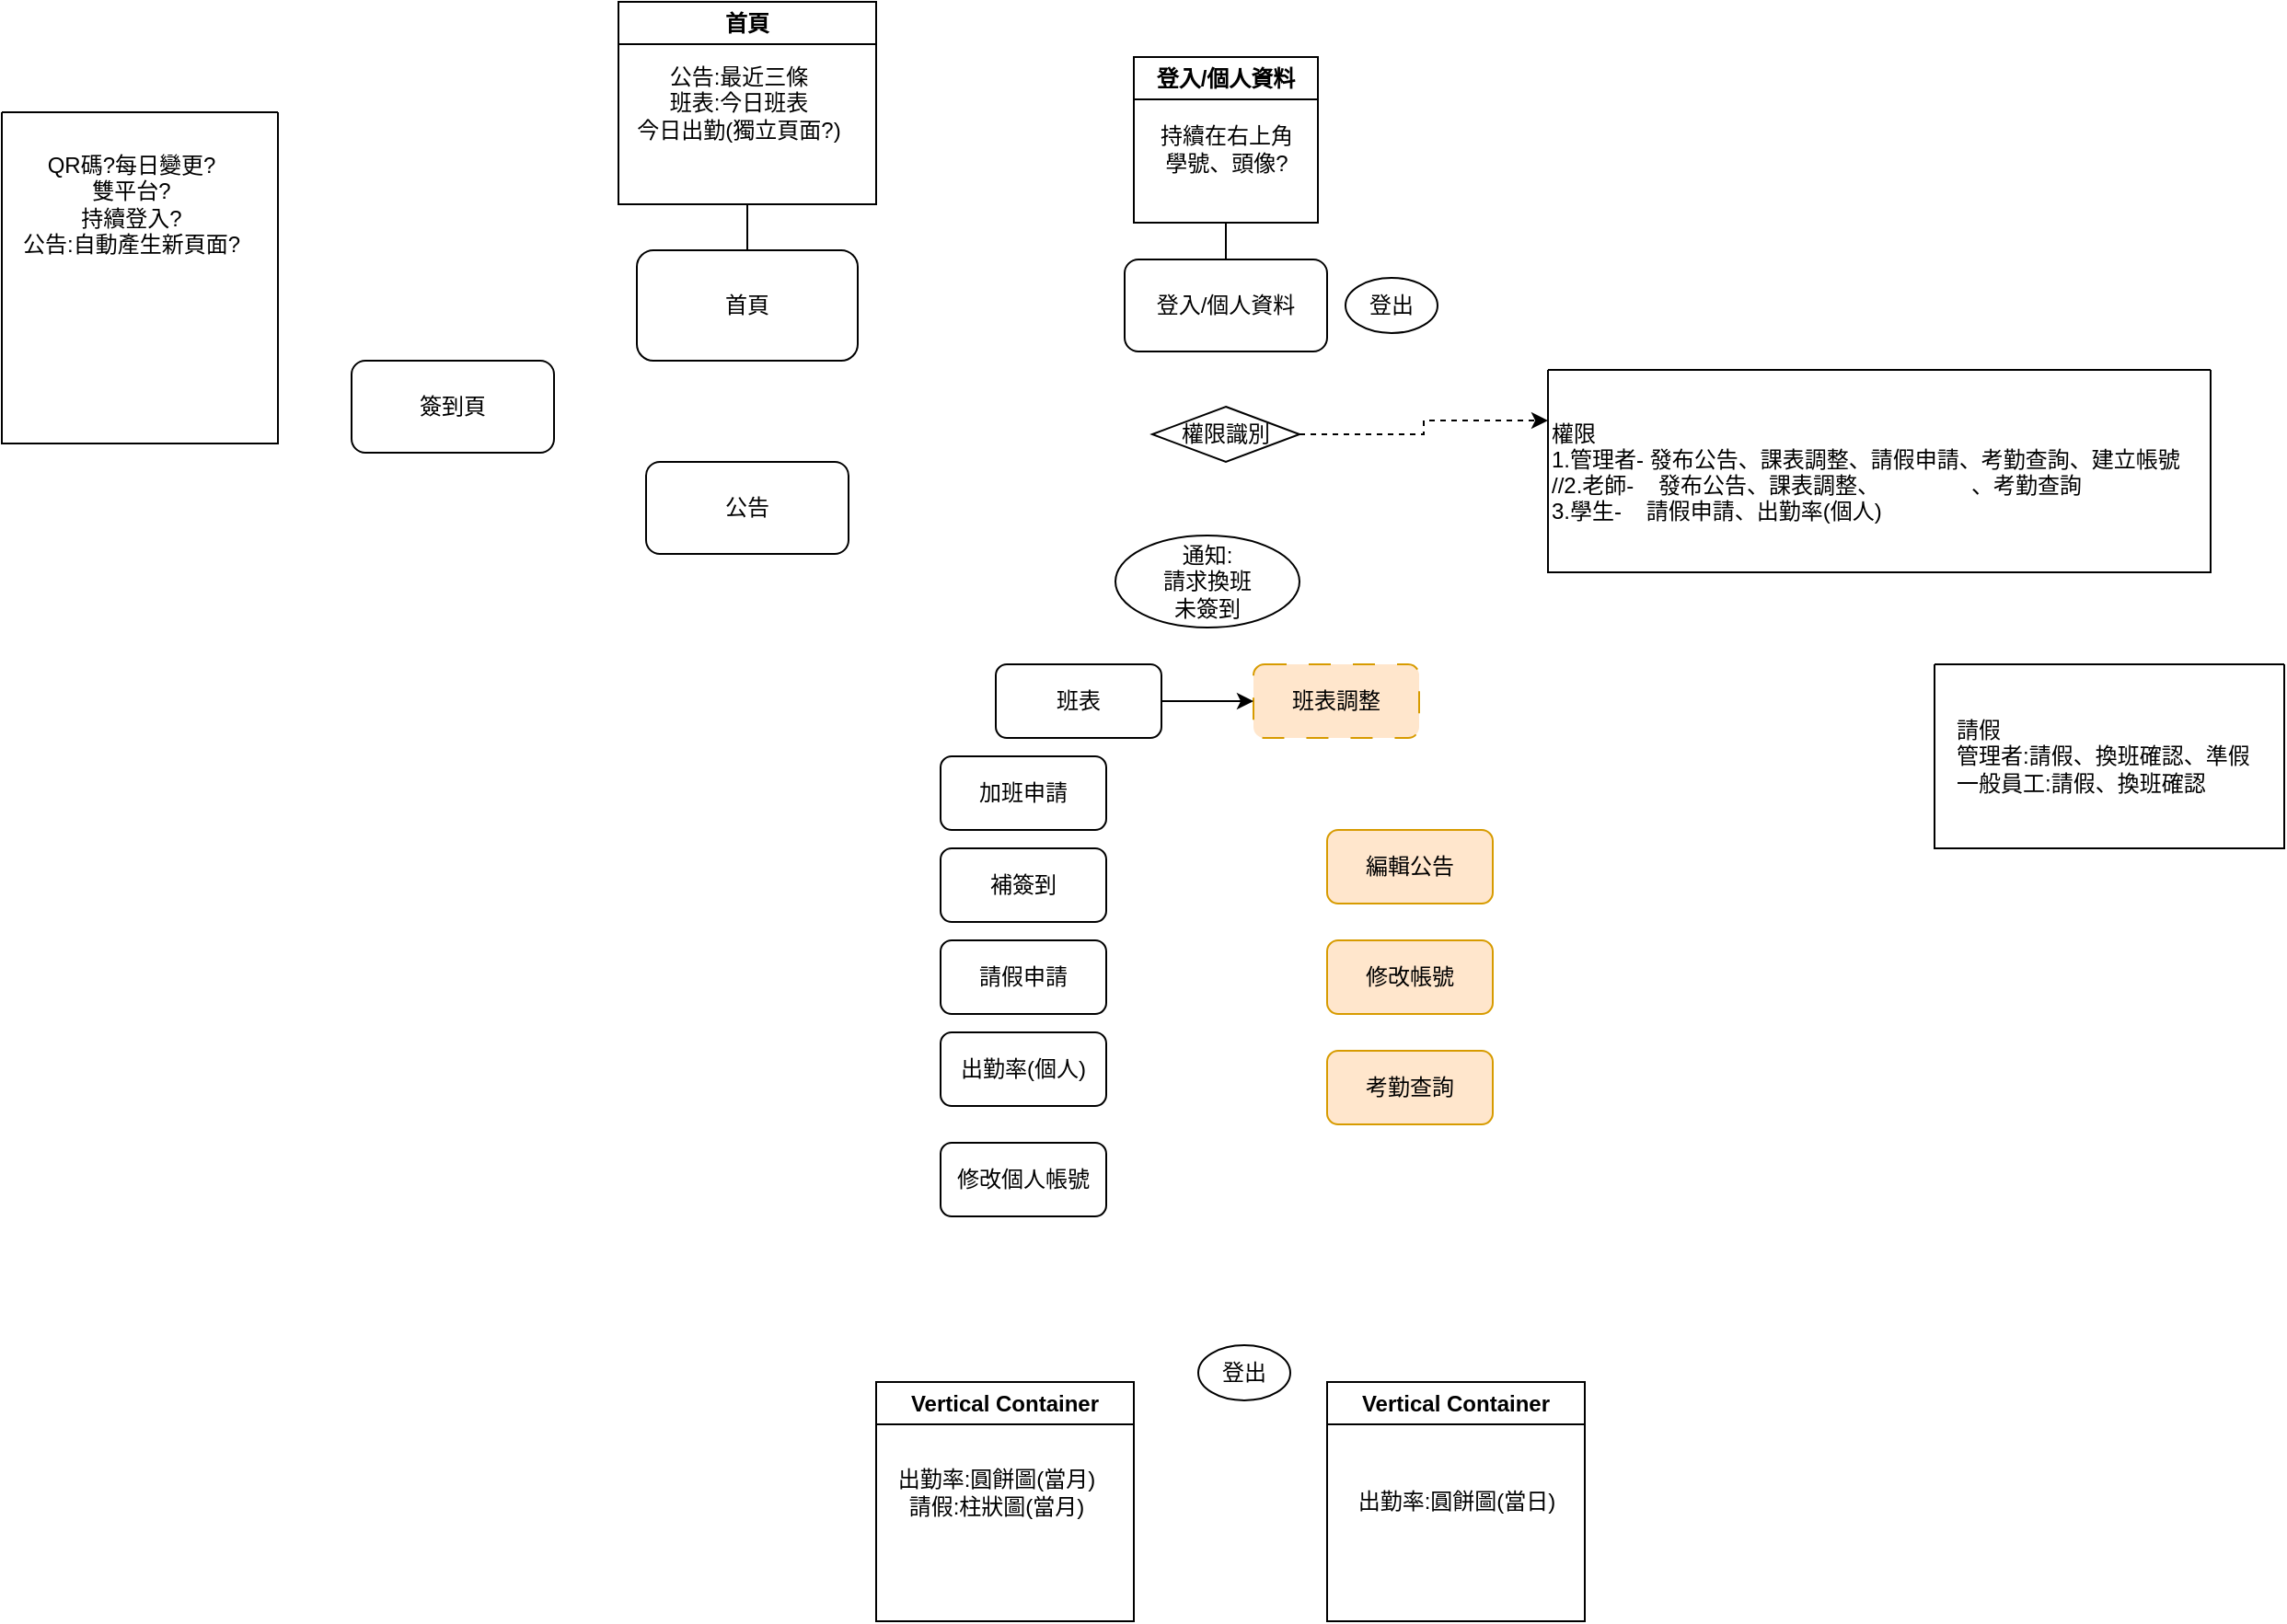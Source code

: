 <mxfile version="27.1.3">
  <diagram name="第 1 页" id="KcsCPuVRccA3-YZ6nfQP">
    <mxGraphModel dx="864" dy="1086" grid="1" gridSize="10" guides="1" tooltips="1" connect="1" arrows="0" fold="1" page="0" pageScale="1" pageWidth="827" pageHeight="1169" background="none" math="0" shadow="0">
      <root>
        <mxCell id="0" />
        <mxCell id="1" parent="0" />
        <mxCell id="JKeBqNWXjQjxaJ3em_yk-1" value="首頁" style="rounded=1;whiteSpace=wrap;html=1;" parent="1" vertex="1">
          <mxGeometry x="325" y="5" width="120" height="60" as="geometry" />
        </mxCell>
        <mxCell id="JKeBqNWXjQjxaJ3em_yk-2" value="簽到頁" style="rounded=1;whiteSpace=wrap;html=1;" parent="1" vertex="1">
          <mxGeometry x="170" y="65" width="110" height="50" as="geometry" />
        </mxCell>
        <mxCell id="JKeBqNWXjQjxaJ3em_yk-4" value="公告" style="rounded=1;whiteSpace=wrap;html=1;" parent="1" vertex="1">
          <mxGeometry x="330" y="120" width="110" height="50" as="geometry" />
        </mxCell>
        <mxCell id="JKeBqNWXjQjxaJ3em_yk-8" value="登入/個人資料" style="rounded=1;whiteSpace=wrap;html=1;" parent="1" vertex="1">
          <mxGeometry x="590" y="10" width="110" height="50" as="geometry" />
        </mxCell>
        <mxCell id="JKeBqNWXjQjxaJ3em_yk-9" value="登出" style="ellipse;whiteSpace=wrap;html=1;" parent="1" vertex="1">
          <mxGeometry x="710" y="20" width="50" height="30" as="geometry" />
        </mxCell>
        <mxCell id="an5DiUaol9ZiSNuQ8crz-15" style="edgeStyle=orthogonalEdgeStyle;rounded=0;orthogonalLoop=1;jettySize=auto;html=1;exitX=1;exitY=0.5;exitDx=0;exitDy=0;entryX=0;entryY=0.25;entryDx=0;entryDy=0;dashed=1;" parent="1" source="JKeBqNWXjQjxaJ3em_yk-11" target="JKeBqNWXjQjxaJ3em_yk-33" edge="1">
          <mxGeometry relative="1" as="geometry" />
        </mxCell>
        <mxCell id="JKeBqNWXjQjxaJ3em_yk-11" value="權限識別" style="rhombus;whiteSpace=wrap;html=1;" parent="1" vertex="1">
          <mxGeometry x="605" y="90" width="80" height="30" as="geometry" />
        </mxCell>
        <mxCell id="JKeBqNWXjQjxaJ3em_yk-12" value="請假申請" style="rounded=1;whiteSpace=wrap;html=1;" parent="1" vertex="1">
          <mxGeometry x="490" y="380" width="90" height="40" as="geometry" />
        </mxCell>
        <mxCell id="JKeBqNWXjQjxaJ3em_yk-14" value="編輯公告" style="rounded=1;whiteSpace=wrap;html=1;fillColor=#ffe6cc;strokeColor=#d79b00;" parent="1" vertex="1">
          <mxGeometry x="700" y="320" width="90" height="40" as="geometry" />
        </mxCell>
        <mxCell id="JKeBqNWXjQjxaJ3em_yk-16" value="登出" style="ellipse;whiteSpace=wrap;html=1;" parent="1" vertex="1">
          <mxGeometry x="630" y="600" width="50" height="30" as="geometry" />
        </mxCell>
        <mxCell id="JKeBqNWXjQjxaJ3em_yk-17" value="出勤率(個人)" style="rounded=1;whiteSpace=wrap;html=1;" parent="1" vertex="1">
          <mxGeometry x="490" y="430" width="90" height="40" as="geometry" />
        </mxCell>
        <mxCell id="JKeBqNWXjQjxaJ3em_yk-18" value="考勤查詢" style="rounded=1;whiteSpace=wrap;html=1;fillColor=#ffe6cc;strokeColor=#d79b00;" parent="1" vertex="1">
          <mxGeometry x="700" y="440" width="90" height="40" as="geometry" />
        </mxCell>
        <mxCell id="JKeBqNWXjQjxaJ3em_yk-19" value="班表調整" style="rounded=1;whiteSpace=wrap;html=1;fillColor=#ffe6cc;strokeColor=#d79b00;dashed=1;dashPattern=12 12;" parent="1" vertex="1">
          <mxGeometry x="660" y="230" width="90" height="40" as="geometry" />
        </mxCell>
        <mxCell id="JKeBqNWXjQjxaJ3em_yk-30" value="" style="swimlane;startSize=0;" parent="1" vertex="1">
          <mxGeometry x="-20" y="-70" width="150" height="180" as="geometry">
            <mxRectangle x="40" y="80" width="50" height="40" as="alternateBounds" />
          </mxGeometry>
        </mxCell>
        <mxCell id="JKeBqNWXjQjxaJ3em_yk-20" value="QR碼?每日變更?&lt;div&gt;雙平台?&lt;br&gt;持續登入?&lt;br&gt;&lt;/div&gt;&lt;div&gt;公告:自動產生新頁面?&lt;/div&gt;" style="text;html=1;align=center;verticalAlign=middle;resizable=0;points=[];autosize=1;strokeColor=none;fillColor=none;" parent="JKeBqNWXjQjxaJ3em_yk-30" vertex="1">
          <mxGeometry y="15" width="140" height="70" as="geometry" />
        </mxCell>
        <mxCell id="JKeBqNWXjQjxaJ3em_yk-33" value="" style="swimlane;startSize=0;" parent="1" vertex="1">
          <mxGeometry x="820" y="70" width="360" height="110" as="geometry" />
        </mxCell>
        <mxCell id="JKeBqNWXjQjxaJ3em_yk-34" value="權限&#xa;1.管理者- 發布公告、課表調整、請假申請、考勤查詢、建立帳號&#xa;//2.老師-    發布公告、課表調整、               、考勤查詢&#xa;3.學生-    請假申請、出勤率(個人)" style="text;align=left;verticalAlign=middle;resizable=0;points=[];autosize=1;strokeColor=none;fillColor=none;rotation=0;spacing=2;spacingRight=0;" parent="JKeBqNWXjQjxaJ3em_yk-33" vertex="1">
          <mxGeometry y="20" width="360" height="70" as="geometry" />
        </mxCell>
        <mxCell id="an5DiUaol9ZiSNuQ8crz-3" value="Vertical Container" style="swimlane;whiteSpace=wrap;html=1;" parent="1" vertex="1">
          <mxGeometry x="455" y="620" width="140" height="130" as="geometry" />
        </mxCell>
        <mxCell id="an5DiUaol9ZiSNuQ8crz-2" value="出勤率:圓餅圖(當月)&lt;div&gt;&lt;span style=&quot;background-color: transparent; color: light-dark(rgb(0, 0, 0), rgb(255, 255, 255));&quot;&gt;請假&lt;/span&gt;&lt;span style=&quot;background-color: transparent; color: light-dark(rgb(0, 0, 0), rgb(255, 255, 255));&quot;&gt;:柱狀圖(當月)&lt;/span&gt;&lt;/div&gt;" style="text;html=1;align=center;verticalAlign=middle;resizable=0;points=[];autosize=1;strokeColor=none;fillColor=none;" parent="an5DiUaol9ZiSNuQ8crz-3" vertex="1">
          <mxGeometry y="40" width="130" height="40" as="geometry" />
        </mxCell>
        <mxCell id="an5DiUaol9ZiSNuQ8crz-4" value="Vertical Container" style="swimlane;whiteSpace=wrap;html=1;" parent="1" vertex="1">
          <mxGeometry x="700" y="620" width="140" height="130" as="geometry" />
        </mxCell>
        <mxCell id="an5DiUaol9ZiSNuQ8crz-5" value="&lt;div&gt;出勤率:圓餅圖(當日)&lt;/div&gt;" style="text;html=1;align=center;verticalAlign=middle;resizable=0;points=[];autosize=1;strokeColor=none;fillColor=none;" parent="an5DiUaol9ZiSNuQ8crz-4" vertex="1">
          <mxGeometry x="5" y="50" width="130" height="30" as="geometry" />
        </mxCell>
        <mxCell id="an5DiUaol9ZiSNuQ8crz-14" style="rounded=0;orthogonalLoop=1;jettySize=auto;html=1;exitX=0.5;exitY=1;exitDx=0;exitDy=0;entryX=0.5;entryY=0;entryDx=0;entryDy=0;edgeStyle=elbowEdgeStyle;endArrow=none;startFill=0;" parent="1" source="an5DiUaol9ZiSNuQ8crz-6" target="JKeBqNWXjQjxaJ3em_yk-1" edge="1">
          <mxGeometry relative="1" as="geometry" />
        </mxCell>
        <mxCell id="an5DiUaol9ZiSNuQ8crz-6" value="首頁" style="swimlane;whiteSpace=wrap;html=1;" parent="1" vertex="1">
          <mxGeometry x="315" y="-130" width="140" height="110" as="geometry" />
        </mxCell>
        <mxCell id="an5DiUaol9ZiSNuQ8crz-8" value="公告:最近三條&lt;div&gt;班表:今日班表&lt;/div&gt;&lt;div&gt;今日出勤(獨立頁面?)&lt;/div&gt;" style="text;html=1;align=center;verticalAlign=middle;resizable=0;points=[];autosize=1;strokeColor=none;fillColor=none;" parent="an5DiUaol9ZiSNuQ8crz-6" vertex="1">
          <mxGeometry y="25" width="130" height="60" as="geometry" />
        </mxCell>
        <mxCell id="an5DiUaol9ZiSNuQ8crz-16" style="edgeStyle=orthogonalEdgeStyle;rounded=0;orthogonalLoop=1;jettySize=auto;html=1;exitX=0.5;exitY=1;exitDx=0;exitDy=0;entryX=0.5;entryY=0;entryDx=0;entryDy=0;endArrow=none;startFill=0;" parent="1" source="an5DiUaol9ZiSNuQ8crz-9" target="JKeBqNWXjQjxaJ3em_yk-8" edge="1">
          <mxGeometry relative="1" as="geometry" />
        </mxCell>
        <mxCell id="an5DiUaol9ZiSNuQ8crz-9" value="登入/個人資料" style="swimlane;whiteSpace=wrap;html=1;" parent="1" vertex="1">
          <mxGeometry x="595" y="-100" width="100" height="90" as="geometry" />
        </mxCell>
        <mxCell id="an5DiUaol9ZiSNuQ8crz-10" value="&lt;div&gt;持續在右上角&lt;/div&gt;學號、頭像?" style="text;html=1;align=center;verticalAlign=middle;resizable=0;points=[];autosize=1;strokeColor=none;fillColor=none;" parent="an5DiUaol9ZiSNuQ8crz-9" vertex="1">
          <mxGeometry y="30" width="100" height="40" as="geometry" />
        </mxCell>
        <mxCell id="an5DiUaol9ZiSNuQ8crz-17" value="修改帳號" style="rounded=1;whiteSpace=wrap;html=1;fillColor=#ffe6cc;strokeColor=#d79b00;" parent="1" vertex="1">
          <mxGeometry x="700" y="380" width="90" height="40" as="geometry" />
        </mxCell>
        <mxCell id="qe0T4hvB0G6LBK0HG2og-2" style="edgeStyle=orthogonalEdgeStyle;rounded=0;orthogonalLoop=1;jettySize=auto;html=1;exitX=1;exitY=0.5;exitDx=0;exitDy=0;entryX=0;entryY=0.5;entryDx=0;entryDy=0;" edge="1" parent="1" source="an5DiUaol9ZiSNuQ8crz-18" target="JKeBqNWXjQjxaJ3em_yk-19">
          <mxGeometry relative="1" as="geometry" />
        </mxCell>
        <mxCell id="an5DiUaol9ZiSNuQ8crz-18" value="班表" style="rounded=1;whiteSpace=wrap;html=1;" parent="1" vertex="1">
          <mxGeometry x="520" y="230" width="90" height="40" as="geometry" />
        </mxCell>
        <mxCell id="an5DiUaol9ZiSNuQ8crz-21" value="" style="swimlane;startSize=0;" parent="1" vertex="1">
          <mxGeometry x="1030" y="230" width="190" height="100" as="geometry" />
        </mxCell>
        <mxCell id="an5DiUaol9ZiSNuQ8crz-22" value="請假&lt;div&gt;管理者:請假、換班確認、準假&lt;/div&gt;&lt;div&gt;一般員工:請假、換班確認&lt;/div&gt;" style="text;html=1;align=left;verticalAlign=middle;resizable=0;points=[];autosize=1;strokeColor=none;fillColor=none;" parent="an5DiUaol9ZiSNuQ8crz-21" vertex="1">
          <mxGeometry x="10" y="20" width="180" height="60" as="geometry" />
        </mxCell>
        <mxCell id="HuT5ZroK48-bMEiyqUHC-2" value="補簽到" style="rounded=1;whiteSpace=wrap;html=1;" parent="1" vertex="1">
          <mxGeometry x="490" y="330" width="90" height="40" as="geometry" />
        </mxCell>
        <mxCell id="HuT5ZroK48-bMEiyqUHC-3" value="加班申請" style="rounded=1;whiteSpace=wrap;html=1;" parent="1" vertex="1">
          <mxGeometry x="490" y="280" width="90" height="40" as="geometry" />
        </mxCell>
        <mxCell id="HuT5ZroK48-bMEiyqUHC-5" value="通知:&lt;br&gt;請求換班&lt;br&gt;未簽到" style="ellipse;whiteSpace=wrap;html=1;" parent="1" vertex="1">
          <mxGeometry x="585" y="160" width="100" height="50" as="geometry" />
        </mxCell>
        <mxCell id="qe0T4hvB0G6LBK0HG2og-1" value="修改個人帳號" style="rounded=1;whiteSpace=wrap;html=1;" vertex="1" parent="1">
          <mxGeometry x="490" y="490" width="90" height="40" as="geometry" />
        </mxCell>
      </root>
    </mxGraphModel>
  </diagram>
</mxfile>
